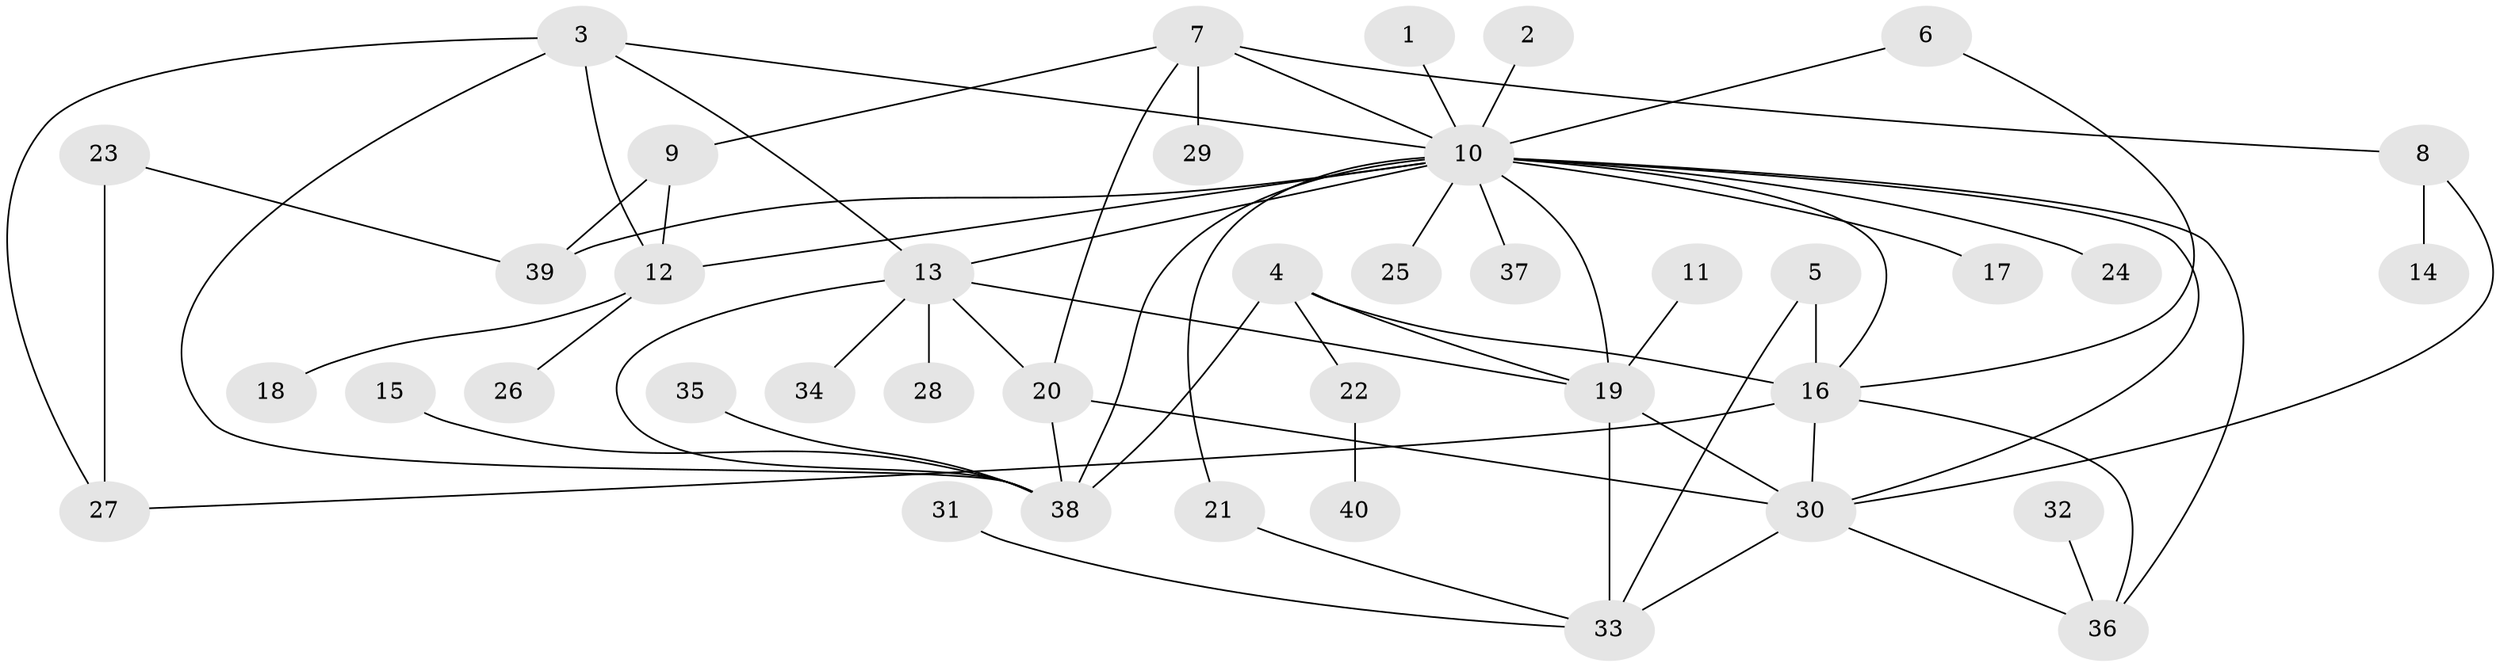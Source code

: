 // original degree distribution, {5: 0.0379746835443038, 25: 0.012658227848101266, 12: 0.012658227848101266, 1: 0.4430379746835443, 10: 0.02531645569620253, 7: 0.0379746835443038, 4: 0.012658227848101266, 2: 0.26582278481012656, 3: 0.10126582278481013, 6: 0.0379746835443038, 8: 0.012658227848101266}
// Generated by graph-tools (version 1.1) at 2025/01/03/09/25 03:01:57]
// undirected, 40 vertices, 62 edges
graph export_dot {
graph [start="1"]
  node [color=gray90,style=filled];
  1;
  2;
  3;
  4;
  5;
  6;
  7;
  8;
  9;
  10;
  11;
  12;
  13;
  14;
  15;
  16;
  17;
  18;
  19;
  20;
  21;
  22;
  23;
  24;
  25;
  26;
  27;
  28;
  29;
  30;
  31;
  32;
  33;
  34;
  35;
  36;
  37;
  38;
  39;
  40;
  1 -- 10 [weight=1.0];
  2 -- 10 [weight=1.0];
  3 -- 10 [weight=1.0];
  3 -- 12 [weight=1.0];
  3 -- 13 [weight=1.0];
  3 -- 27 [weight=1.0];
  3 -- 38 [weight=1.0];
  4 -- 16 [weight=1.0];
  4 -- 19 [weight=1.0];
  4 -- 22 [weight=1.0];
  4 -- 38 [weight=2.0];
  5 -- 16 [weight=1.0];
  5 -- 33 [weight=1.0];
  6 -- 10 [weight=1.0];
  6 -- 16 [weight=1.0];
  7 -- 8 [weight=1.0];
  7 -- 9 [weight=1.0];
  7 -- 10 [weight=1.0];
  7 -- 20 [weight=1.0];
  7 -- 29 [weight=1.0];
  8 -- 14 [weight=1.0];
  8 -- 30 [weight=1.0];
  9 -- 12 [weight=1.0];
  9 -- 39 [weight=1.0];
  10 -- 12 [weight=1.0];
  10 -- 13 [weight=1.0];
  10 -- 16 [weight=1.0];
  10 -- 17 [weight=1.0];
  10 -- 19 [weight=1.0];
  10 -- 21 [weight=1.0];
  10 -- 24 [weight=1.0];
  10 -- 25 [weight=1.0];
  10 -- 30 [weight=1.0];
  10 -- 36 [weight=2.0];
  10 -- 37 [weight=1.0];
  10 -- 38 [weight=2.0];
  10 -- 39 [weight=1.0];
  11 -- 19 [weight=1.0];
  12 -- 18 [weight=1.0];
  12 -- 26 [weight=1.0];
  13 -- 19 [weight=1.0];
  13 -- 20 [weight=1.0];
  13 -- 28 [weight=1.0];
  13 -- 34 [weight=1.0];
  13 -- 38 [weight=1.0];
  15 -- 38 [weight=1.0];
  16 -- 27 [weight=1.0];
  16 -- 30 [weight=1.0];
  16 -- 36 [weight=1.0];
  19 -- 30 [weight=1.0];
  19 -- 33 [weight=2.0];
  20 -- 30 [weight=1.0];
  20 -- 38 [weight=1.0];
  21 -- 33 [weight=1.0];
  22 -- 40 [weight=1.0];
  23 -- 27 [weight=1.0];
  23 -- 39 [weight=1.0];
  30 -- 33 [weight=2.0];
  30 -- 36 [weight=1.0];
  31 -- 33 [weight=1.0];
  32 -- 36 [weight=2.0];
  35 -- 38 [weight=1.0];
}
